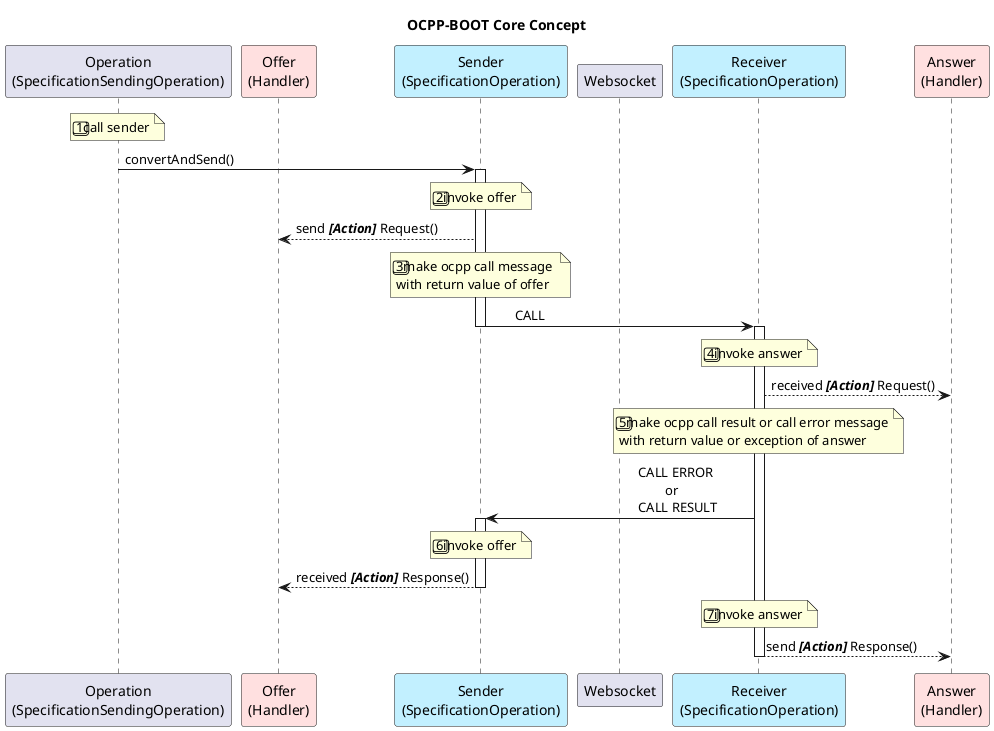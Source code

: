 @startuml

title OCPP-BOOT Core Concept

participant "Operation\n(SpecificationSendingOperation)" as Sending
participant "Offer\n(Handler)" as Offer #IMPLEMENTATION
participant "Sender\n(SpecificationOperation)" as Sender #APPLICATION
participant "Websocket" as Newwork 
participant "Receiver\n(SpecificationOperation)" as Receiver #APPLICATION
participant "Answer\n(Handler)" as Answer #IMPLEMENTATION

note over Sending : 1️⃣call sender

Sending -> Sender : convertAndSend()

activate Sender
note over Sender : 2️⃣invoke offer 
Sender --> Offer : send<i><b> [Action] </b></i>Request()
note over Sender : 3️⃣make ocpp call message \nwith return value of offer
Sender -> Receiver : \tCALL 
deactivate Sender


activate Receiver
note over Receiver : 4️⃣invoke answer
Receiver --> Answer : received<i><b> [Action] </b></i>Request()
note over Receiver : 5️⃣make ocpp call result or call error message\nwith return value or exception of answer
Receiver -> Sender : \t\t\t\t\tCALL ERROR \n \t\t\t\t\t\tor \n\t\t\t\t\tCALL RESULT 

activate Sender
note over Sender : 6️⃣invoke offer
Sender --> Offer : received<i><b> [Action] </b></i>Response()
deactivate Sender

note over Receiver : 7️⃣invoke answer
Receiver --> Answer : send<i><b> [Action] </b></i>Response()
deactivate Receiver

@enduml